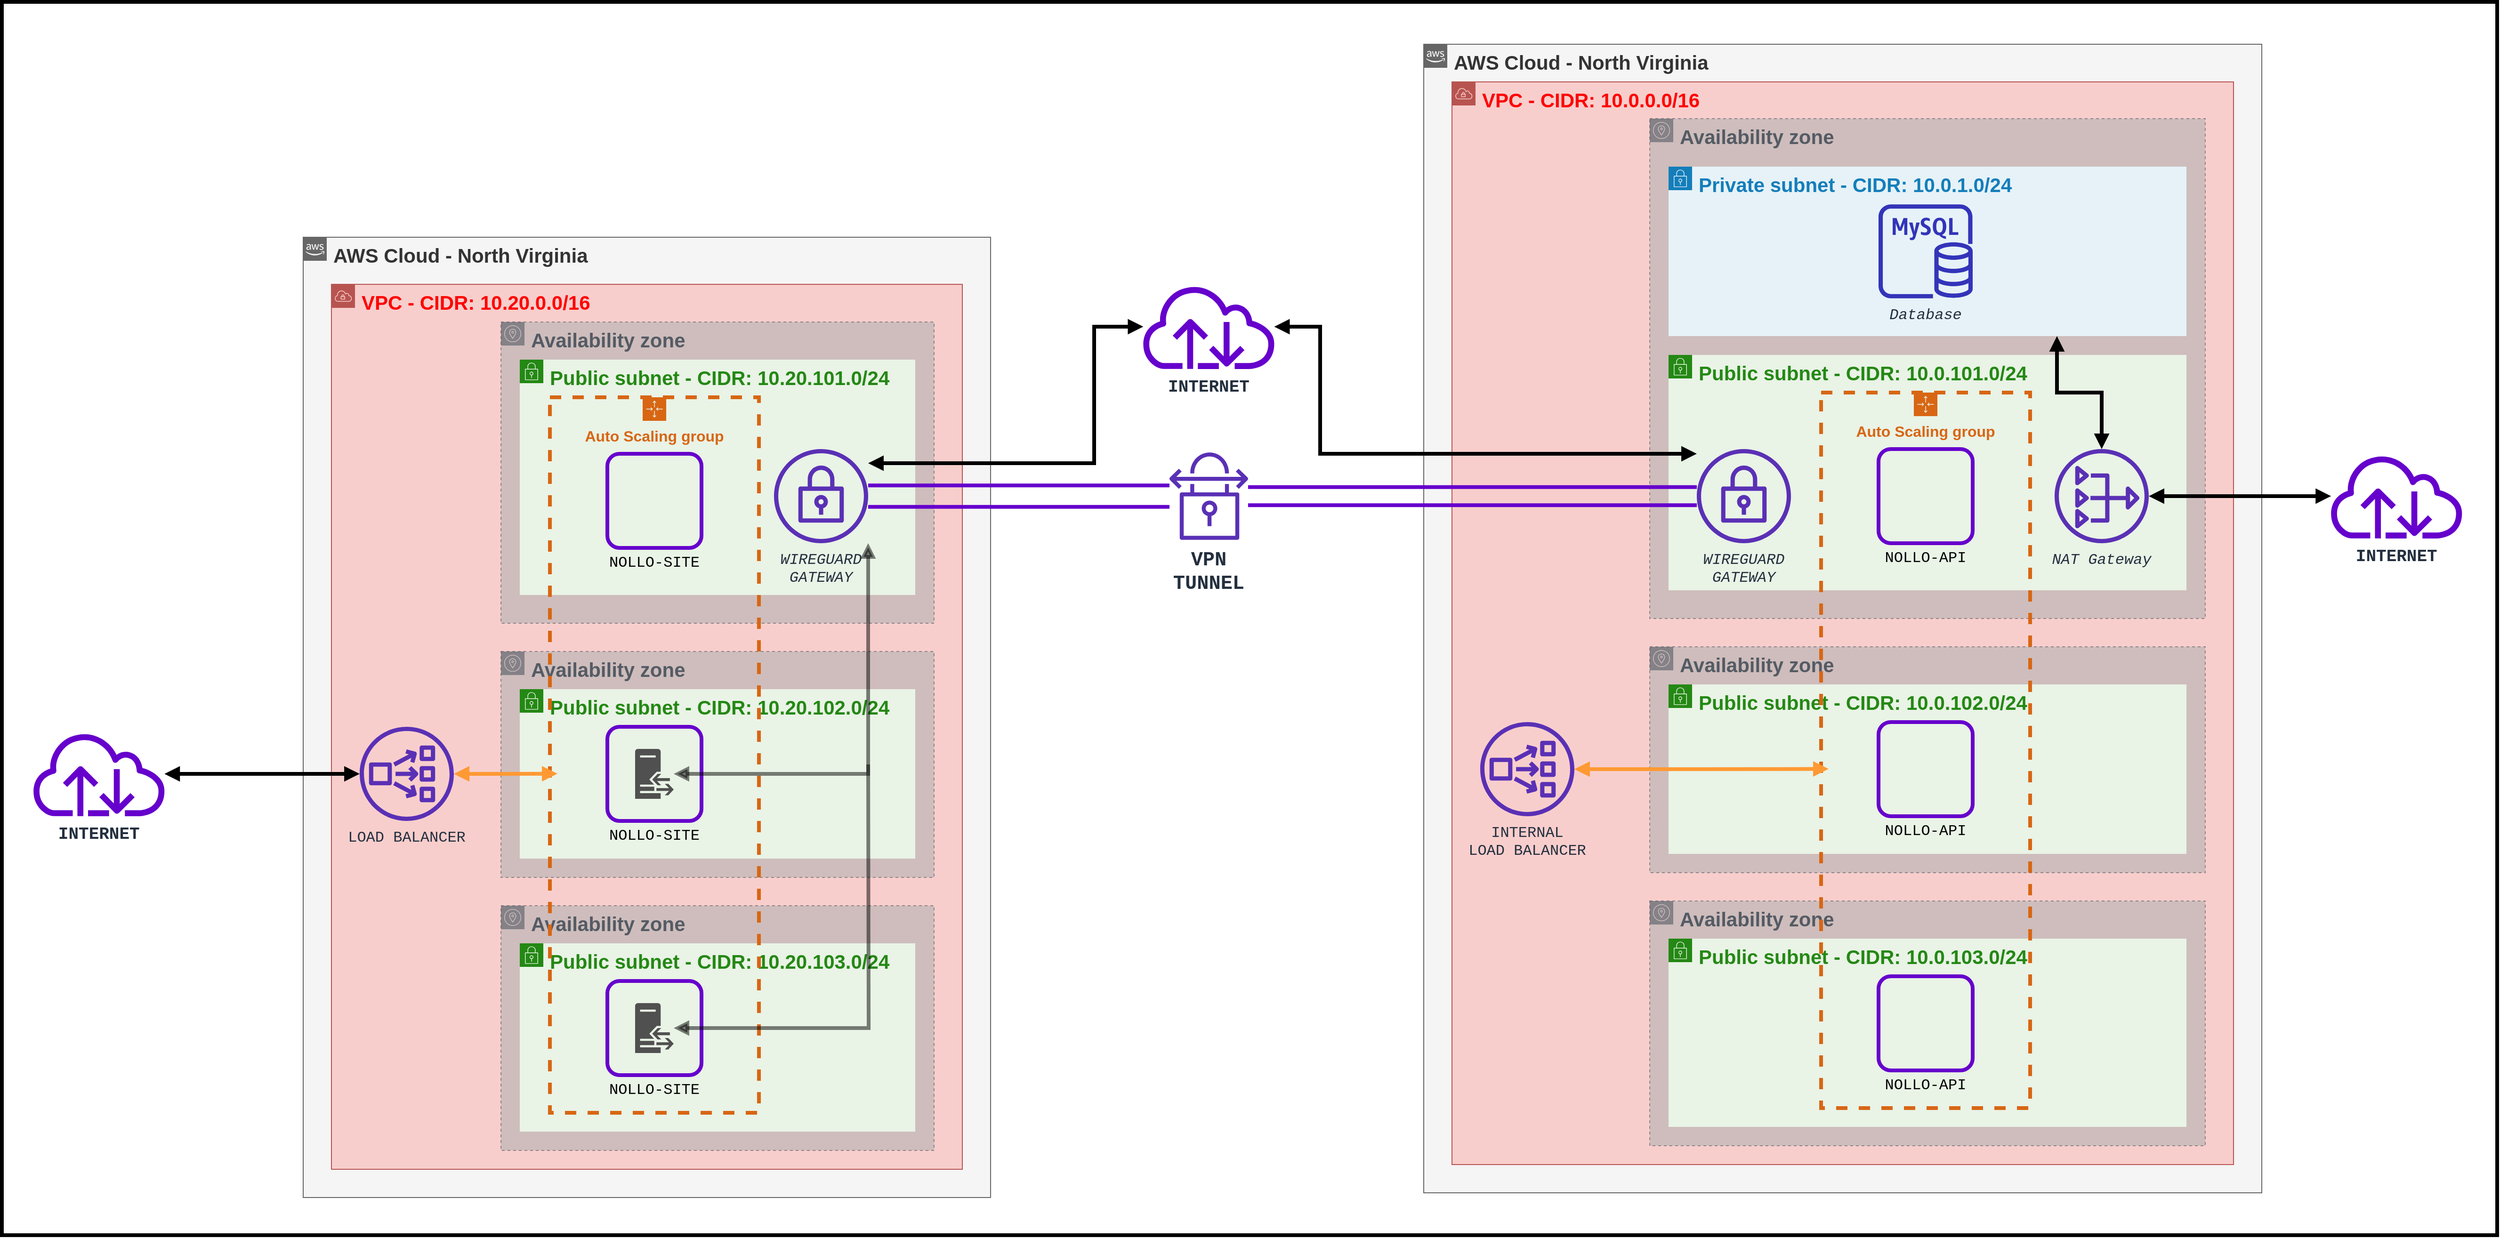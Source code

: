 <mxfile version="13.10.3" type="device" pages="3"><diagram id="Ht1M8jgEwFfnCIfOTk4-" name="full-diagram"><mxGraphModel dx="5555" dy="1915" grid="0" gridSize="10" guides="1" tooltips="1" connect="1" arrows="1" fold="1" page="0" pageScale="1" pageWidth="1654" pageHeight="1169" background="none" math="0" shadow="0"><root><mxCell id="0"/><mxCell id="1" parent="0"/><mxCell id="g-6RRsZgsCDZYnaMU1w1-1" value="" style="whiteSpace=wrap;rounded=1;labelBackgroundColor=none;strokeWidth=4;fontFamily=Courier New;fontSize=21;arcSize=0;" vertex="1" parent="1"><mxGeometry x="-1600" y="10" width="2650" height="1310" as="geometry"/></mxCell><mxCell id="3BuilrJUcz5SUzId1H3F-5" style="edgeStyle=orthogonalEdgeStyle;rounded=0;orthogonalLoop=1;jettySize=auto;html=1;entryX=0.5;entryY=0;entryDx=0;entryDy=0;" parent="1" edge="1"><mxGeometry relative="1" as="geometry"><mxPoint x="380" y="286.04" as="sourcePoint"/></mxGeometry></mxCell><mxCell id="TYw2HdsOgiTxTn978aBx-19" value="VPN&#xA;TUNNEL" style="outlineConnect=0;fontColor=#232F3E;gradientColor=none;fillColor=#5A30B5;strokeColor=none;dashed=0;verticalLabelPosition=bottom;verticalAlign=top;align=center;fontSize=21;fontStyle=1;aspect=fixed;pointerEvents=1;shape=mxgraph.aws4.vpn_connection;rounded=1;labelBackgroundColor=#ffffff;fontFamily=Courier New;" vertex="1" parent="1"><mxGeometry x="-360" y="488.5" width="83.46" height="93" as="geometry"/></mxCell><mxCell id="RQqvRQD9Hos43cIr8IQX-1" value="AWS Cloud - North Virginia" style="points=[[0,0],[0.25,0],[0.5,0],[0.75,0],[1,0],[1,0.25],[1,0.5],[1,0.75],[1,1],[0.75,1],[0.5,1],[0.25,1],[0,1],[0,0.75],[0,0.5],[0,0.25]];outlineConnect=0;whiteSpace=wrap;fontSize=21;fontStyle=1;shape=mxgraph.aws4.group;grIcon=mxgraph.aws4.group_aws_cloud_alt;strokeColor=#666666;fillColor=#f5f5f5;verticalAlign=top;align=left;spacingLeft=30;fontColor=#333333;dashed=0;" vertex="1" parent="1"><mxGeometry x="-90" y="55" width="890" height="1220" as="geometry"/></mxCell><mxCell id="RQqvRQD9Hos43cIr8IQX-2" value="VPC - CIDR: 10.0.0.0/16" style="points=[[0,0],[0.25,0],[0.5,0],[0.75,0],[1,0],[1,0.25],[1,0.5],[1,0.75],[1,1],[0.75,1],[0.5,1],[0.25,1],[0,1],[0,0.75],[0,0.5],[0,0.25]];outlineConnect=0;whiteSpace=wrap;fontSize=21;fontStyle=1;shape=mxgraph.aws4.group;grIcon=mxgraph.aws4.group_vpc;strokeColor=#b85450;verticalAlign=top;align=left;spacingLeft=30;dashed=0;fillColor=#f8cecc;fontFamily=Helvetica;fontColor=#FF0000;" vertex="1" parent="1"><mxGeometry x="-60" y="95" width="830" height="1150" as="geometry"/></mxCell><mxCell id="RQqvRQD9Hos43cIr8IQX-3" value="Availability zone" style="outlineConnect=0;gradientColor=none;whiteSpace=wrap;fontSize=21;fontStyle=1;shape=mxgraph.aws4.group;grIcon=mxgraph.aws4.group_availability_zone;strokeColor=#545B64;verticalAlign=top;align=left;spacingLeft=30;fontColor=#545B64;dashed=1;labelBackgroundColor=none;fillColor=#B3B3B3;opacity=60;" vertex="1" parent="1"><mxGeometry x="150" y="695" width="590" height="240" as="geometry"/></mxCell><mxCell id="RQqvRQD9Hos43cIr8IQX-4" value="Availability zone" style="outlineConnect=0;gradientColor=none;whiteSpace=wrap;fontSize=21;fontStyle=1;shape=mxgraph.aws4.group;grIcon=mxgraph.aws4.group_availability_zone;strokeColor=#545B64;verticalAlign=top;align=left;spacingLeft=30;fontColor=#545B64;dashed=1;labelBackgroundColor=none;fillColor=#B3B3B3;opacity=60;" vertex="1" parent="1"><mxGeometry x="150" y="134" width="590" height="531" as="geometry"/></mxCell><mxCell id="RQqvRQD9Hos43cIr8IQX-5" value="Private subnet - CIDR: 10.0.1.0/24" style="points=[[0,0],[0.25,0],[0.5,0],[0.75,0],[1,0],[1,0.25],[1,0.5],[1,0.75],[1,1],[0.75,1],[0.5,1],[0.25,1],[0,1],[0,0.75],[0,0.5],[0,0.25]];outlineConnect=0;gradientColor=none;whiteSpace=wrap;fontSize=21;fontStyle=1;shape=mxgraph.aws4.group;grIcon=mxgraph.aws4.group_security_group;grStroke=0;strokeColor=#147EBA;fillColor=#E6F2F8;verticalAlign=top;align=left;spacingLeft=30;fontColor=#147EBA;dashed=0;" vertex="1" parent="1"><mxGeometry x="170" y="185" width="550" height="180" as="geometry"/></mxCell><mxCell id="RQqvRQD9Hos43cIr8IQX-6" value="Public subnet - CIDR: 10.0.101.0/24" style="points=[[0,0],[0.25,0],[0.5,0],[0.75,0],[1,0],[1,0.25],[1,0.5],[1,0.75],[1,1],[0.75,1],[0.5,1],[0.25,1],[0,1],[0,0.75],[0,0.5],[0,0.25]];outlineConnect=0;gradientColor=none;whiteSpace=wrap;fontSize=21;fontStyle=1;shape=mxgraph.aws4.group;grIcon=mxgraph.aws4.group_security_group;grStroke=0;strokeColor=#248814;fillColor=#E9F3E6;verticalAlign=top;align=left;spacingLeft=30;fontColor=#248814;dashed=0;" vertex="1" parent="1"><mxGeometry x="170" y="385" width="550" height="250" as="geometry"/></mxCell><mxCell id="RQqvRQD9Hos43cIr8IQX-7" value="Public subnet - CIDR: 10.0.102.0/24" style="points=[[0,0],[0.25,0],[0.5,0],[0.75,0],[1,0],[1,0.25],[1,0.5],[1,0.75],[1,1],[0.75,1],[0.5,1],[0.25,1],[0,1],[0,0.75],[0,0.5],[0,0.25]];outlineConnect=0;gradientColor=none;whiteSpace=wrap;fontSize=21;fontStyle=1;shape=mxgraph.aws4.group;grIcon=mxgraph.aws4.group_security_group;grStroke=0;strokeColor=#248814;fillColor=#E9F3E6;verticalAlign=top;align=left;spacingLeft=30;fontColor=#248814;dashed=0;" vertex="1" parent="1"><mxGeometry x="170" y="735" width="550" height="180" as="geometry"/></mxCell><mxCell id="RQqvRQD9Hos43cIr8IQX-8" value="Database" style="outlineConnect=0;fontColor=#232F3E;gradientColor=none;fillColor=#3334B9;strokeColor=none;dashed=0;verticalLabelPosition=bottom;verticalAlign=top;align=center;fontSize=16;fontStyle=2;aspect=fixed;pointerEvents=1;shape=mxgraph.aws4.rds_mysql_instance;labelBackgroundColor=none;fontFamily=Courier New;" vertex="1" parent="1"><mxGeometry x="393" y="225" width="100" height="100" as="geometry"/></mxCell><mxCell id="RQqvRQD9Hos43cIr8IQX-9" value="" style="edgeStyle=orthogonalEdgeStyle;rounded=0;orthogonalLoop=1;jettySize=auto;entryX=0.75;entryY=1;entryDx=0;entryDy=0;fontFamily=Helvetica;fontSize=17;fontColor=#FF0000;startArrow=block;startFill=1;endArrow=block;endFill=1;strokeWidth=4;" edge="1" parent="1" source="RQqvRQD9Hos43cIr8IQX-10" target="RQqvRQD9Hos43cIr8IQX-5"><mxGeometry relative="1" as="geometry"/></mxCell><mxCell id="RQqvRQD9Hos43cIr8IQX-10" value="NAT Gateway" style="outlineConnect=0;fontColor=#232F3E;gradientColor=none;fillColor=#5A30B5;strokeColor=none;dashed=0;verticalLabelPosition=bottom;verticalAlign=top;align=center;fontSize=16;fontStyle=2;aspect=fixed;pointerEvents=1;shape=mxgraph.aws4.nat_gateway;labelBackgroundColor=none;fontFamily=Courier New;" vertex="1" parent="1"><mxGeometry x="580" y="485" width="100" height="100" as="geometry"/></mxCell><mxCell id="RQqvRQD9Hos43cIr8IQX-11" value="WIREGUARD&#xA;GATEWAY&#xA;" style="outlineConnect=0;fontColor=#232F3E;gradientColor=none;fillColor=#5A30B5;strokeColor=none;dashed=0;verticalLabelPosition=bottom;verticalAlign=top;align=center;fontSize=16;fontStyle=2;aspect=fixed;pointerEvents=1;shape=mxgraph.aws4.vpn_gateway;rounded=1;labelBackgroundColor=none;fontFamily=Courier New;" vertex="1" parent="1"><mxGeometry x="200" y="485" width="100" height="100" as="geometry"/></mxCell><mxCell id="RQqvRQD9Hos43cIr8IQX-12" value="Availability zone" style="outlineConnect=0;gradientColor=none;whiteSpace=wrap;fontSize=21;fontStyle=1;shape=mxgraph.aws4.group;grIcon=mxgraph.aws4.group_availability_zone;strokeColor=#545B64;verticalAlign=top;align=left;spacingLeft=30;fontColor=#545B64;dashed=1;labelBackgroundColor=none;fillColor=#B3B3B3;opacity=60;" vertex="1" parent="1"><mxGeometry x="150" y="965" width="590" height="260" as="geometry"/></mxCell><mxCell id="RQqvRQD9Hos43cIr8IQX-13" value="Public subnet - CIDR: 10.0.103.0/24" style="points=[[0,0],[0.25,0],[0.5,0],[0.75,0],[1,0],[1,0.25],[1,0.5],[1,0.75],[1,1],[0.75,1],[0.5,1],[0.25,1],[0,1],[0,0.75],[0,0.5],[0,0.25]];outlineConnect=0;gradientColor=none;whiteSpace=wrap;fontSize=21;fontStyle=1;shape=mxgraph.aws4.group;grIcon=mxgraph.aws4.group_security_group;grStroke=0;strokeColor=#248814;fillColor=#E9F3E6;verticalAlign=top;align=left;spacingLeft=30;fontColor=#248814;dashed=0;" vertex="1" parent="1"><mxGeometry x="170" y="1005" width="550" height="200" as="geometry"/></mxCell><mxCell id="RQqvRQD9Hos43cIr8IQX-14" value="Auto Scaling group" style="points=[[0,0],[0.25,0],[0.5,0],[0.75,0],[1,0],[1,0.25],[1,0.5],[1,0.75],[1,1],[0.75,1],[0.5,1],[0.25,1],[0,1],[0,0.75],[0,0.5],[0,0.25]];outlineConnect=0;gradientColor=none;whiteSpace=wrap;fontSize=16;fontStyle=1;shape=mxgraph.aws4.groupCenter;grIcon=mxgraph.aws4.group_auto_scaling_group;grStroke=1;strokeColor=#D86613;verticalAlign=top;align=center;fontColor=#D86613;dashed=1;spacingTop=25;fillColor=none;strokeWidth=4;" vertex="1" parent="1"><mxGeometry x="332" y="425" width="222" height="760" as="geometry"/></mxCell><mxCell id="RQqvRQD9Hos43cIr8IQX-15" value="" style="edgeStyle=orthogonalEdgeStyle;rounded=0;orthogonalLoop=1;jettySize=auto;startArrow=block;startFill=1;endArrow=block;endFill=1;strokeWidth=4;fontFamily=Helvetica;fontSize=21;fontColor=#FF0000;" edge="1" parent="1" source="RQqvRQD9Hos43cIr8IQX-16" target="RQqvRQD9Hos43cIr8IQX-10"><mxGeometry relative="1" as="geometry"/></mxCell><mxCell id="RQqvRQD9Hos43cIr8IQX-16" value="INTERNET" style="outlineConnect=0;fontColor=#232F3E;gradientColor=none;strokeColor=none;dashed=0;verticalLabelPosition=bottom;verticalAlign=top;align=center;fontSize=18;fontStyle=1;aspect=fixed;pointerEvents=1;shape=mxgraph.aws4.internet;rounded=1;labelBackgroundColor=none;fillColor=#6600CC;fontFamily=Courier New;" vertex="1" parent="1"><mxGeometry x="870" y="490" width="146.25" height="90" as="geometry"/></mxCell><mxCell id="RQqvRQD9Hos43cIr8IQX-17" value="NOLLO-API" style="whiteSpace=wrap;labelBackgroundColor=none;fontFamily=Courier New;fontSize=16;rounded=1;arcSize=13;fillColor=none;strokeWidth=4;strokeColor=#6600CC;labelPosition=center;verticalLabelPosition=bottom;align=center;verticalAlign=top;" vertex="1" parent="1"><mxGeometry x="393" y="485" width="100" height="100" as="geometry"/></mxCell><mxCell id="RQqvRQD9Hos43cIr8IQX-18" value="NOLLO-API" style="whiteSpace=wrap;labelBackgroundColor=none;fontFamily=Courier New;fontSize=16;rounded=1;arcSize=13;fillColor=none;strokeWidth=4;strokeColor=#6600CC;labelPosition=center;verticalLabelPosition=bottom;align=center;verticalAlign=top;" vertex="1" parent="1"><mxGeometry x="393" y="775" width="100" height="100" as="geometry"/></mxCell><mxCell id="RQqvRQD9Hos43cIr8IQX-19" value="NOLLO-API" style="whiteSpace=wrap;labelBackgroundColor=none;fontFamily=Courier New;fontSize=16;rounded=1;arcSize=13;fillColor=none;strokeWidth=4;strokeColor=#6600CC;labelPosition=center;verticalLabelPosition=bottom;align=center;verticalAlign=top;" vertex="1" parent="1"><mxGeometry x="393" y="1045" width="100" height="100" as="geometry"/></mxCell><mxCell id="RQqvRQD9Hos43cIr8IQX-20" value="" style="edgeStyle=orthogonalEdgeStyle;rounded=0;orthogonalLoop=1;jettySize=auto;entryX=0.036;entryY=0.526;entryDx=0;entryDy=0;entryPerimeter=0;startArrow=block;startFill=1;endArrow=block;endFill=1;strokeWidth=4;fontFamily=Courier New;fontSize=16;fontColor=#FF0000;strokeColor=#FF9933;" edge="1" parent="1" source="RQqvRQD9Hos43cIr8IQX-21" target="RQqvRQD9Hos43cIr8IQX-14"><mxGeometry relative="1" as="geometry"/></mxCell><mxCell id="RQqvRQD9Hos43cIr8IQX-21" value="INTERNAL&#xA;LOAD BALANCER" style="outlineConnect=0;fontColor=#232F3E;gradientColor=none;fillColor=#5A30B5;strokeColor=none;dashed=0;verticalLabelPosition=bottom;verticalAlign=top;align=center;fontSize=16;fontStyle=0;aspect=fixed;pointerEvents=1;shape=mxgraph.aws4.network_load_balancer;rounded=1;labelBackgroundColor=none;fontFamily=Courier New;" vertex="1" parent="1"><mxGeometry x="-30" y="775" width="100" height="100" as="geometry"/></mxCell><mxCell id="5z0ilvl8SJe8pfoEPpAQ-1" value="AWS Cloud - North Virginia" style="points=[[0,0],[0.25,0],[0.5,0],[0.75,0],[1,0],[1,0.25],[1,0.5],[1,0.75],[1,1],[0.75,1],[0.5,1],[0.25,1],[0,1],[0,0.75],[0,0.5],[0,0.25]];outlineConnect=0;whiteSpace=wrap;fontSize=21;fontStyle=1;shape=mxgraph.aws4.group;grIcon=mxgraph.aws4.group_aws_cloud_alt;strokeColor=#666666;fillColor=#f5f5f5;verticalAlign=top;align=left;spacingLeft=30;fontColor=#333333;dashed=0;" vertex="1" parent="1"><mxGeometry x="-1280" y="260" width="730" height="1020" as="geometry"/></mxCell><mxCell id="5z0ilvl8SJe8pfoEPpAQ-2" value="VPC - CIDR: 10.20.0.0/16" style="points=[[0,0],[0.25,0],[0.5,0],[0.75,0],[1,0],[1,0.25],[1,0.5],[1,0.75],[1,1],[0.75,1],[0.5,1],[0.25,1],[0,1],[0,0.75],[0,0.5],[0,0.25]];outlineConnect=0;whiteSpace=wrap;fontSize=21;fontStyle=1;shape=mxgraph.aws4.group;grIcon=mxgraph.aws4.group_vpc;strokeColor=#b85450;verticalAlign=top;align=left;spacingLeft=30;dashed=0;fillColor=#f8cecc;fontFamily=Helvetica;fontColor=#FF0000;" vertex="1" parent="1"><mxGeometry x="-1250" y="310" width="670" height="940" as="geometry"/></mxCell><mxCell id="5z0ilvl8SJe8pfoEPpAQ-3" value="Availability zone" style="outlineConnect=0;gradientColor=none;whiteSpace=wrap;fontSize=21;fontStyle=1;shape=mxgraph.aws4.group;grIcon=mxgraph.aws4.group_availability_zone;strokeColor=#545B64;verticalAlign=top;align=left;spacingLeft=30;fontColor=#545B64;dashed=1;labelBackgroundColor=none;fillColor=#B3B3B3;opacity=60;" vertex="1" parent="1"><mxGeometry x="-1070" y="700" width="460" height="240" as="geometry"/></mxCell><mxCell id="5z0ilvl8SJe8pfoEPpAQ-4" value="Availability zone" style="outlineConnect=0;gradientColor=none;whiteSpace=wrap;fontSize=21;fontStyle=1;shape=mxgraph.aws4.group;grIcon=mxgraph.aws4.group_availability_zone;strokeColor=#545B64;verticalAlign=top;align=left;spacingLeft=30;fontColor=#545B64;dashed=1;labelBackgroundColor=none;fillColor=#B3B3B3;opacity=60;" vertex="1" parent="1"><mxGeometry x="-1070" y="350" width="460" height="320" as="geometry"/></mxCell><mxCell id="5z0ilvl8SJe8pfoEPpAQ-5" value="Public subnet - CIDR: 10.20.101.0/24" style="points=[[0,0],[0.25,0],[0.5,0],[0.75,0],[1,0],[1,0.25],[1,0.5],[1,0.75],[1,1],[0.75,1],[0.5,1],[0.25,1],[0,1],[0,0.75],[0,0.5],[0,0.25]];outlineConnect=0;gradientColor=none;whiteSpace=wrap;fontSize=21;fontStyle=1;shape=mxgraph.aws4.group;grIcon=mxgraph.aws4.group_security_group;grStroke=0;strokeColor=#248814;fillColor=#E9F3E6;verticalAlign=top;align=left;spacingLeft=30;fontColor=#248814;dashed=0;" vertex="1" parent="1"><mxGeometry x="-1050" y="390" width="420" height="250" as="geometry"/></mxCell><mxCell id="5z0ilvl8SJe8pfoEPpAQ-6" value="Public subnet - CIDR: 10.20.102.0/24" style="points=[[0,0],[0.25,0],[0.5,0],[0.75,0],[1,0],[1,0.25],[1,0.5],[1,0.75],[1,1],[0.75,1],[0.5,1],[0.25,1],[0,1],[0,0.75],[0,0.5],[0,0.25]];outlineConnect=0;gradientColor=none;whiteSpace=wrap;fontSize=21;fontStyle=1;shape=mxgraph.aws4.group;grIcon=mxgraph.aws4.group_security_group;grStroke=0;strokeColor=#248814;fillColor=#E9F3E6;verticalAlign=top;align=left;spacingLeft=30;fontColor=#248814;dashed=0;" vertex="1" parent="1"><mxGeometry x="-1050" y="740" width="420" height="180" as="geometry"/></mxCell><mxCell id="5z0ilvl8SJe8pfoEPpAQ-22" value="" style="edgeStyle=orthogonalEdgeStyle;rounded=0;orthogonalLoop=1;jettySize=auto;startArrow=block;startFill=1;endArrow=block;endFill=1;strokeWidth=4;fontFamily=Courier New;fontSize=16;fontColor=#FF0000;shape=link;width=19.655;strokeColor=#6600CC;" edge="1" parent="1" source="5z0ilvl8SJe8pfoEPpAQ-7" target="TYw2HdsOgiTxTn978aBx-19"><mxGeometry relative="1" as="geometry"/></mxCell><mxCell id="5z0ilvl8SJe8pfoEPpAQ-7" value="WIREGUARD &#xA;GATEWAY" style="outlineConnect=0;fontColor=#232F3E;gradientColor=none;fillColor=#5A30B5;strokeColor=none;dashed=0;verticalLabelPosition=bottom;verticalAlign=top;align=center;fontSize=16;fontStyle=2;aspect=fixed;pointerEvents=1;shape=mxgraph.aws4.vpn_gateway;rounded=1;labelBackgroundColor=none;fontFamily=Courier New;" vertex="1" parent="1"><mxGeometry x="-780" y="485" width="100" height="100" as="geometry"/></mxCell><mxCell id="5z0ilvl8SJe8pfoEPpAQ-8" value="Availability zone" style="outlineConnect=0;gradientColor=none;whiteSpace=wrap;fontSize=21;fontStyle=1;shape=mxgraph.aws4.group;grIcon=mxgraph.aws4.group_availability_zone;strokeColor=#545B64;verticalAlign=top;align=left;spacingLeft=30;fontColor=#545B64;dashed=1;labelBackgroundColor=none;fillColor=#B3B3B3;opacity=60;" vertex="1" parent="1"><mxGeometry x="-1070" y="970" width="460" height="260" as="geometry"/></mxCell><mxCell id="5z0ilvl8SJe8pfoEPpAQ-9" value="Public subnet - CIDR: 10.20.103.0/24" style="points=[[0,0],[0.25,0],[0.5,0],[0.75,0],[1,0],[1,0.25],[1,0.5],[1,0.75],[1,1],[0.75,1],[0.5,1],[0.25,1],[0,1],[0,0.75],[0,0.5],[0,0.25]];outlineConnect=0;gradientColor=none;whiteSpace=wrap;fontSize=21;fontStyle=1;shape=mxgraph.aws4.group;grIcon=mxgraph.aws4.group_security_group;grStroke=0;strokeColor=#248814;fillColor=#E9F3E6;verticalAlign=top;align=left;spacingLeft=30;fontColor=#248814;dashed=0;" vertex="1" parent="1"><mxGeometry x="-1050" y="1010" width="420" height="200" as="geometry"/></mxCell><mxCell id="5z0ilvl8SJe8pfoEPpAQ-10" value="Auto Scaling group" style="points=[[0,0],[0.25,0],[0.5,0],[0.75,0],[1,0],[1,0.25],[1,0.5],[1,0.75],[1,1],[0.75,1],[0.5,1],[0.25,1],[0,1],[0,0.75],[0,0.5],[0,0.25]];outlineConnect=0;gradientColor=none;whiteSpace=wrap;fontSize=16;fontStyle=1;shape=mxgraph.aws4.groupCenter;grIcon=mxgraph.aws4.group_auto_scaling_group;grStroke=1;strokeColor=#D86613;verticalAlign=top;align=center;fontColor=#D86613;dashed=1;spacingTop=25;fillColor=none;strokeWidth=4;" vertex="1" parent="1"><mxGeometry x="-1018" y="430" width="222" height="760" as="geometry"/></mxCell><mxCell id="5z0ilvl8SJe8pfoEPpAQ-13" value="NOLLO-SITE" style="whiteSpace=wrap;labelBackgroundColor=none;fontFamily=Courier New;fontSize=16;rounded=1;arcSize=13;fillColor=none;strokeWidth=4;strokeColor=#6600CC;labelPosition=center;verticalLabelPosition=bottom;align=center;verticalAlign=top;" vertex="1" parent="1"><mxGeometry x="-957" y="490" width="100" height="100" as="geometry"/></mxCell><mxCell id="5z0ilvl8SJe8pfoEPpAQ-14" value="NOLLO-SITE" style="whiteSpace=wrap;labelBackgroundColor=none;fontFamily=Courier New;fontSize=16;rounded=1;arcSize=13;fillColor=none;strokeWidth=4;strokeColor=#6600CC;labelPosition=center;verticalLabelPosition=bottom;align=center;verticalAlign=top;" vertex="1" parent="1"><mxGeometry x="-957" y="780" width="100" height="100" as="geometry"/></mxCell><mxCell id="5z0ilvl8SJe8pfoEPpAQ-15" value="NOLLO-SITE" style="whiteSpace=wrap;labelBackgroundColor=none;fontFamily=Courier New;fontSize=16;rounded=1;arcSize=13;fillColor=none;strokeWidth=4;strokeColor=#6600CC;labelPosition=center;verticalLabelPosition=bottom;align=center;verticalAlign=top;" vertex="1" parent="1"><mxGeometry x="-957" y="1050" width="100" height="100" as="geometry"/></mxCell><mxCell id="5z0ilvl8SJe8pfoEPpAQ-16" value="" style="edgeStyle=orthogonalEdgeStyle;rounded=0;orthogonalLoop=1;jettySize=auto;entryX=0.036;entryY=0.526;entryDx=0;entryDy=0;entryPerimeter=0;startArrow=block;startFill=1;endArrow=block;endFill=1;strokeWidth=4;fontFamily=Courier New;fontSize=16;fontColor=#FF0000;strokeColor=#FF9933;" edge="1" parent="1" source="5z0ilvl8SJe8pfoEPpAQ-17" target="5z0ilvl8SJe8pfoEPpAQ-10"><mxGeometry relative="1" as="geometry"/></mxCell><mxCell id="5z0ilvl8SJe8pfoEPpAQ-17" value="LOAD BALANCER" style="outlineConnect=0;fontColor=#232F3E;gradientColor=none;fillColor=#5A30B5;strokeColor=none;dashed=0;verticalLabelPosition=bottom;verticalAlign=top;align=center;fontSize=16;fontStyle=0;aspect=fixed;pointerEvents=1;shape=mxgraph.aws4.network_load_balancer;rounded=1;labelBackgroundColor=none;fontFamily=Courier New;" vertex="1" parent="1"><mxGeometry x="-1220" y="780" width="100" height="100" as="geometry"/></mxCell><mxCell id="5z0ilvl8SJe8pfoEPpAQ-18" value="" style="edgeStyle=orthogonalEdgeStyle;rounded=0;orthogonalLoop=1;jettySize=auto;startArrow=block;startFill=1;endArrow=block;endFill=1;strokeWidth=4;fontFamily=Courier New;fontSize=16;fontColor=#FF0000;" edge="1" parent="1" source="5z0ilvl8SJe8pfoEPpAQ-19" target="5z0ilvl8SJe8pfoEPpAQ-17"><mxGeometry relative="1" as="geometry"/></mxCell><mxCell id="5z0ilvl8SJe8pfoEPpAQ-19" value="INTERNET" style="outlineConnect=0;fontColor=#232F3E;gradientColor=none;strokeColor=none;dashed=0;verticalLabelPosition=bottom;verticalAlign=top;align=center;fontSize=18;fontStyle=1;aspect=fixed;pointerEvents=1;shape=mxgraph.aws4.internet;rounded=1;labelBackgroundColor=none;fillColor=#6600CC;fontFamily=Courier New;" vertex="1" parent="1"><mxGeometry x="-1570" y="785" width="146.25" height="90" as="geometry"/></mxCell><mxCell id="5z0ilvl8SJe8pfoEPpAQ-23" value="" style="edgeStyle=orthogonalEdgeStyle;shape=link;rounded=0;orthogonalLoop=1;jettySize=auto;startArrow=block;startFill=1;endArrow=block;endFill=1;strokeColor=#6600CC;strokeWidth=4;fontFamily=Courier New;fontSize=16;fontColor=#FF0000;width=16.19;" edge="1" parent="1" source="TYw2HdsOgiTxTn978aBx-19" target="RQqvRQD9Hos43cIr8IQX-11"><mxGeometry relative="1" as="geometry"/></mxCell><mxCell id="5z0ilvl8SJe8pfoEPpAQ-25" value="" style="edgeStyle=orthogonalEdgeStyle;rounded=0;orthogonalLoop=1;jettySize=auto;startArrow=block;startFill=1;endArrow=block;endFill=1;strokeWidth=4;fontFamily=Courier New;fontSize=21;fontColor=#FF0000;" edge="1" parent="1" source="5z0ilvl8SJe8pfoEPpAQ-24" target="RQqvRQD9Hos43cIr8IQX-11"><mxGeometry relative="1" as="geometry"><Array as="points"><mxPoint x="-200" y="355"/><mxPoint x="-200" y="490"/></Array></mxGeometry></mxCell><mxCell id="5z0ilvl8SJe8pfoEPpAQ-26" value="" style="edgeStyle=orthogonalEdgeStyle;rounded=0;orthogonalLoop=1;jettySize=auto;startArrow=block;startFill=1;endArrow=block;endFill=1;strokeColor=#000000;strokeWidth=4;fontFamily=Courier New;fontSize=21;fontColor=#FF0000;" edge="1" parent="1" source="5z0ilvl8SJe8pfoEPpAQ-24" target="5z0ilvl8SJe8pfoEPpAQ-7"><mxGeometry relative="1" as="geometry"><Array as="points"><mxPoint x="-440" y="355"/><mxPoint x="-440" y="500"/></Array></mxGeometry></mxCell><mxCell id="5z0ilvl8SJe8pfoEPpAQ-24" value="INTERNET" style="outlineConnect=0;fontColor=#232F3E;gradientColor=none;strokeColor=none;dashed=0;verticalLabelPosition=bottom;verticalAlign=top;align=center;fontSize=18;fontStyle=1;aspect=fixed;pointerEvents=1;shape=mxgraph.aws4.internet;rounded=1;labelBackgroundColor=none;fillColor=#6600CC;fontFamily=Courier New;" vertex="1" parent="1"><mxGeometry x="-391.4" y="310" width="146.25" height="90" as="geometry"/></mxCell><mxCell id="5z0ilvl8SJe8pfoEPpAQ-28" value="" style="edgeStyle=orthogonalEdgeStyle;rounded=0;orthogonalLoop=1;jettySize=auto;startArrow=block;startFill=1;endArrow=block;endFill=1;strokeWidth=4;fontFamily=Courier New;fontSize=21;fontColor=#FF0000;opacity=50;" edge="1" parent="1" source="5z0ilvl8SJe8pfoEPpAQ-27" target="5z0ilvl8SJe8pfoEPpAQ-7"><mxGeometry relative="1" as="geometry"><Array as="points"><mxPoint x="-680" y="830"/></Array></mxGeometry></mxCell><mxCell id="5z0ilvl8SJe8pfoEPpAQ-27" value="" style="pointerEvents=1;shadow=0;dashed=0;strokeColor=none;fillColor=#505050;labelPosition=center;verticalLabelPosition=bottom;verticalAlign=top;outlineConnect=0;align=center;shape=mxgraph.office.servers.reverse_proxy;rounded=1;labelBackgroundColor=none;fontFamily=Courier New;fontSize=21;fontColor=#FF0000;" vertex="1" parent="1"><mxGeometry x="-927.5" y="803.5" width="41" height="53" as="geometry"/></mxCell><mxCell id="5z0ilvl8SJe8pfoEPpAQ-31" value="" style="edgeStyle=orthogonalEdgeStyle;rounded=0;orthogonalLoop=1;jettySize=auto;startArrow=block;startFill=1;endArrow=none;endFill=0;strokeColor=#000000;strokeWidth=4;fontFamily=Courier New;fontSize=21;fontColor=#FF0000;opacity=50;" edge="1" parent="1" source="5z0ilvl8SJe8pfoEPpAQ-29"><mxGeometry relative="1" as="geometry"><mxPoint x="-680" y="820" as="targetPoint"/></mxGeometry></mxCell><mxCell id="5z0ilvl8SJe8pfoEPpAQ-29" value="" style="pointerEvents=1;shadow=0;dashed=0;strokeColor=none;fillColor=#505050;labelPosition=center;verticalLabelPosition=bottom;verticalAlign=top;outlineConnect=0;align=center;shape=mxgraph.office.servers.reverse_proxy;rounded=1;labelBackgroundColor=none;fontFamily=Courier New;fontSize=21;fontColor=#FF0000;" vertex="1" parent="1"><mxGeometry x="-927.5" y="1073.5" width="41" height="53" as="geometry"/></mxCell></root></mxGraphModel></diagram><diagram id="-P0kaEKugbHU2ULuIfxY" name="backend-diagram"><mxGraphModel dx="4844" dy="1932" grid="0" gridSize="10" guides="1" tooltips="1" connect="1" arrows="1" fold="1" page="0" pageScale="1" pageWidth="1654" pageHeight="1169" math="0" shadow="0"><root><mxCell id="RHH7MtonZeq2FVfH0Aia-0"/><mxCell id="RHH7MtonZeq2FVfH0Aia-1" parent="RHH7MtonZeq2FVfH0Aia-0"/><mxCell id="x-EvMD3ZD26VQE3nCO-I-0" value="" style="whiteSpace=wrap;html=1;rounded=1;labelBackgroundColor=none;strokeWidth=4;fontFamily=Courier New;fontSize=21;arcSize=0;" vertex="1" parent="RHH7MtonZeq2FVfH0Aia-1"><mxGeometry x="-1631" y="-1" width="1352" height="1298" as="geometry"/></mxCell><mxCell id="RHH7MtonZeq2FVfH0Aia-2" value="AWS Cloud - North Virginia" style="points=[[0,0],[0.25,0],[0.5,0],[0.75,0],[1,0],[1,0.25],[1,0.5],[1,0.75],[1,1],[0.75,1],[0.5,1],[0.25,1],[0,1],[0,0.75],[0,0.5],[0,0.25]];outlineConnect=0;whiteSpace=wrap;fontSize=21;fontStyle=1;shape=mxgraph.aws4.group;grIcon=mxgraph.aws4.group_aws_cloud_alt;strokeColor=#666666;fillColor=#f5f5f5;verticalAlign=top;align=left;spacingLeft=30;fontColor=#333333;dashed=0;" vertex="1" parent="RHH7MtonZeq2FVfH0Aia-1"><mxGeometry x="-1410" y="40" width="890" height="1220" as="geometry"/></mxCell><mxCell id="RHH7MtonZeq2FVfH0Aia-3" value="VPC - CIDR: 10.0.0.0/16" style="points=[[0,0],[0.25,0],[0.5,0],[0.75,0],[1,0],[1,0.25],[1,0.5],[1,0.75],[1,1],[0.75,1],[0.5,1],[0.25,1],[0,1],[0,0.75],[0,0.5],[0,0.25]];outlineConnect=0;whiteSpace=wrap;fontSize=21;fontStyle=1;shape=mxgraph.aws4.group;grIcon=mxgraph.aws4.group_vpc;strokeColor=#b85450;verticalAlign=top;align=left;spacingLeft=30;dashed=0;fillColor=#f8cecc;fontFamily=Helvetica;fontColor=#FF0000;" vertex="1" parent="RHH7MtonZeq2FVfH0Aia-1"><mxGeometry x="-1380" y="80" width="830" height="1150" as="geometry"/></mxCell><mxCell id="RHH7MtonZeq2FVfH0Aia-4" value="Availability zone" style="outlineConnect=0;gradientColor=none;whiteSpace=wrap;fontSize=21;fontStyle=1;shape=mxgraph.aws4.group;grIcon=mxgraph.aws4.group_availability_zone;strokeColor=#545B64;verticalAlign=top;align=left;spacingLeft=30;fontColor=#545B64;dashed=1;labelBackgroundColor=none;fillColor=#B3B3B3;opacity=60;" vertex="1" parent="RHH7MtonZeq2FVfH0Aia-1"><mxGeometry x="-1170" y="680" width="590" height="240" as="geometry"/></mxCell><mxCell id="RHH7MtonZeq2FVfH0Aia-5" value="Availability zone" style="outlineConnect=0;gradientColor=none;whiteSpace=wrap;fontSize=21;fontStyle=1;shape=mxgraph.aws4.group;grIcon=mxgraph.aws4.group_availability_zone;strokeColor=#545B64;verticalAlign=top;align=left;spacingLeft=30;fontColor=#545B64;dashed=1;labelBackgroundColor=none;fillColor=#B3B3B3;opacity=60;" vertex="1" parent="RHH7MtonZeq2FVfH0Aia-1"><mxGeometry x="-1170" y="119" width="590" height="531" as="geometry"/></mxCell><mxCell id="RHH7MtonZeq2FVfH0Aia-6" value="Private subnet - CIDR: 10.0.1.0/24" style="points=[[0,0],[0.25,0],[0.5,0],[0.75,0],[1,0],[1,0.25],[1,0.5],[1,0.75],[1,1],[0.75,1],[0.5,1],[0.25,1],[0,1],[0,0.75],[0,0.5],[0,0.25]];outlineConnect=0;gradientColor=none;whiteSpace=wrap;fontSize=21;fontStyle=1;shape=mxgraph.aws4.group;grIcon=mxgraph.aws4.group_security_group;grStroke=0;strokeColor=#147EBA;fillColor=#E6F2F8;verticalAlign=top;align=left;spacingLeft=30;fontColor=#147EBA;dashed=0;" vertex="1" parent="RHH7MtonZeq2FVfH0Aia-1"><mxGeometry x="-1150" y="170" width="550" height="180" as="geometry"/></mxCell><mxCell id="RHH7MtonZeq2FVfH0Aia-7" value="Public subnet - CIDR: 10.0.101.0/24" style="points=[[0,0],[0.25,0],[0.5,0],[0.75,0],[1,0],[1,0.25],[1,0.5],[1,0.75],[1,1],[0.75,1],[0.5,1],[0.25,1],[0,1],[0,0.75],[0,0.5],[0,0.25]];outlineConnect=0;gradientColor=none;whiteSpace=wrap;fontSize=21;fontStyle=1;shape=mxgraph.aws4.group;grIcon=mxgraph.aws4.group_security_group;grStroke=0;strokeColor=#248814;fillColor=#E9F3E6;verticalAlign=top;align=left;spacingLeft=30;fontColor=#248814;dashed=0;" vertex="1" parent="RHH7MtonZeq2FVfH0Aia-1"><mxGeometry x="-1150" y="370" width="550" height="250" as="geometry"/></mxCell><mxCell id="RHH7MtonZeq2FVfH0Aia-8" value="Public subnet - CIDR: 10.0.102.0/24" style="points=[[0,0],[0.25,0],[0.5,0],[0.75,0],[1,0],[1,0.25],[1,0.5],[1,0.75],[1,1],[0.75,1],[0.5,1],[0.25,1],[0,1],[0,0.75],[0,0.5],[0,0.25]];outlineConnect=0;gradientColor=none;whiteSpace=wrap;fontSize=21;fontStyle=1;shape=mxgraph.aws4.group;grIcon=mxgraph.aws4.group_security_group;grStroke=0;strokeColor=#248814;fillColor=#E9F3E6;verticalAlign=top;align=left;spacingLeft=30;fontColor=#248814;dashed=0;" vertex="1" parent="RHH7MtonZeq2FVfH0Aia-1"><mxGeometry x="-1150" y="720" width="550" height="180" as="geometry"/></mxCell><mxCell id="RHH7MtonZeq2FVfH0Aia-9" value="Database" style="outlineConnect=0;fontColor=#232F3E;gradientColor=none;fillColor=#3334B9;strokeColor=none;dashed=0;verticalLabelPosition=bottom;verticalAlign=top;align=center;fontSize=16;fontStyle=2;aspect=fixed;pointerEvents=1;shape=mxgraph.aws4.rds_mysql_instance;labelBackgroundColor=none;fontFamily=Courier New;" vertex="1" parent="RHH7MtonZeq2FVfH0Aia-1"><mxGeometry x="-927" y="210" width="100" height="100" as="geometry"/></mxCell><mxCell id="RHH7MtonZeq2FVfH0Aia-10" value="" style="edgeStyle=orthogonalEdgeStyle;rounded=0;orthogonalLoop=1;jettySize=auto;entryX=0.75;entryY=1;entryDx=0;entryDy=0;fontFamily=Helvetica;fontSize=17;fontColor=#FF0000;startArrow=block;startFill=1;endArrow=block;endFill=1;strokeWidth=4;" edge="1" parent="RHH7MtonZeq2FVfH0Aia-1" source="RHH7MtonZeq2FVfH0Aia-11" target="RHH7MtonZeq2FVfH0Aia-6"><mxGeometry relative="1" as="geometry"/></mxCell><mxCell id="RHH7MtonZeq2FVfH0Aia-11" value="NAT Gateway" style="outlineConnect=0;fontColor=#232F3E;gradientColor=none;fillColor=#5A30B5;strokeColor=none;dashed=0;verticalLabelPosition=bottom;verticalAlign=top;align=center;fontSize=16;fontStyle=2;aspect=fixed;pointerEvents=1;shape=mxgraph.aws4.nat_gateway;labelBackgroundColor=none;fontFamily=Courier New;" vertex="1" parent="RHH7MtonZeq2FVfH0Aia-1"><mxGeometry x="-740" y="470" width="100" height="100" as="geometry"/></mxCell><mxCell id="RHH7MtonZeq2FVfH0Aia-12" value="WIREGUARD&#xA;GATEWAY&#xA;" style="outlineConnect=0;fontColor=#232F3E;gradientColor=none;fillColor=#5A30B5;strokeColor=none;dashed=0;verticalLabelPosition=bottom;verticalAlign=top;align=center;fontSize=16;fontStyle=2;aspect=fixed;pointerEvents=1;shape=mxgraph.aws4.vpn_gateway;rounded=1;labelBackgroundColor=none;fontFamily=Courier New;" vertex="1" parent="RHH7MtonZeq2FVfH0Aia-1"><mxGeometry x="-1120" y="470" width="100" height="100" as="geometry"/></mxCell><mxCell id="RHH7MtonZeq2FVfH0Aia-13" value="Availability zone" style="outlineConnect=0;gradientColor=none;whiteSpace=wrap;fontSize=21;fontStyle=1;shape=mxgraph.aws4.group;grIcon=mxgraph.aws4.group_availability_zone;strokeColor=#545B64;verticalAlign=top;align=left;spacingLeft=30;fontColor=#545B64;dashed=1;labelBackgroundColor=none;fillColor=#B3B3B3;opacity=60;" vertex="1" parent="RHH7MtonZeq2FVfH0Aia-1"><mxGeometry x="-1170" y="950" width="590" height="260" as="geometry"/></mxCell><mxCell id="RHH7MtonZeq2FVfH0Aia-14" value="Public subnet - CIDR: 10.0.103.0/24" style="points=[[0,0],[0.25,0],[0.5,0],[0.75,0],[1,0],[1,0.25],[1,0.5],[1,0.75],[1,1],[0.75,1],[0.5,1],[0.25,1],[0,1],[0,0.75],[0,0.5],[0,0.25]];outlineConnect=0;gradientColor=none;whiteSpace=wrap;fontSize=21;fontStyle=1;shape=mxgraph.aws4.group;grIcon=mxgraph.aws4.group_security_group;grStroke=0;strokeColor=#248814;fillColor=#E9F3E6;verticalAlign=top;align=left;spacingLeft=30;fontColor=#248814;dashed=0;" vertex="1" parent="RHH7MtonZeq2FVfH0Aia-1"><mxGeometry x="-1150" y="990" width="550" height="200" as="geometry"/></mxCell><mxCell id="RHH7MtonZeq2FVfH0Aia-15" value="Auto Scaling group" style="points=[[0,0],[0.25,0],[0.5,0],[0.75,0],[1,0],[1,0.25],[1,0.5],[1,0.75],[1,1],[0.75,1],[0.5,1],[0.25,1],[0,1],[0,0.75],[0,0.5],[0,0.25]];outlineConnect=0;gradientColor=none;whiteSpace=wrap;fontSize=16;fontStyle=1;shape=mxgraph.aws4.groupCenter;grIcon=mxgraph.aws4.group_auto_scaling_group;grStroke=1;strokeColor=#D86613;verticalAlign=top;align=center;fontColor=#D86613;dashed=1;spacingTop=25;fillColor=none;strokeWidth=4;" vertex="1" parent="RHH7MtonZeq2FVfH0Aia-1"><mxGeometry x="-988" y="410" width="222" height="760" as="geometry"/></mxCell><mxCell id="RHH7MtonZeq2FVfH0Aia-16" value="" style="edgeStyle=orthogonalEdgeStyle;rounded=0;orthogonalLoop=1;jettySize=auto;startArrow=block;startFill=1;endArrow=block;endFill=1;strokeWidth=4;fontFamily=Helvetica;fontSize=21;fontColor=#FF0000;" edge="1" parent="RHH7MtonZeq2FVfH0Aia-1" source="RHH7MtonZeq2FVfH0Aia-17" target="RHH7MtonZeq2FVfH0Aia-11"><mxGeometry relative="1" as="geometry"/></mxCell><mxCell id="RHH7MtonZeq2FVfH0Aia-17" value="INTERNET" style="outlineConnect=0;fontColor=#232F3E;gradientColor=none;strokeColor=none;dashed=0;verticalLabelPosition=bottom;verticalAlign=top;align=center;fontSize=18;fontStyle=1;aspect=fixed;pointerEvents=1;shape=mxgraph.aws4.internet;rounded=1;labelBackgroundColor=none;fillColor=#6600CC;fontFamily=Courier New;" vertex="1" parent="RHH7MtonZeq2FVfH0Aia-1"><mxGeometry x="-450" y="475" width="146.25" height="90" as="geometry"/></mxCell><mxCell id="RHH7MtonZeq2FVfH0Aia-18" value="NOLLO-API" style="whiteSpace=wrap;labelBackgroundColor=none;fontFamily=Courier New;fontSize=16;rounded=1;arcSize=13;fillColor=none;strokeWidth=4;strokeColor=#6600CC;labelPosition=center;verticalLabelPosition=bottom;align=center;verticalAlign=top;" vertex="1" parent="RHH7MtonZeq2FVfH0Aia-1"><mxGeometry x="-927" y="470" width="100" height="100" as="geometry"/></mxCell><mxCell id="RHH7MtonZeq2FVfH0Aia-19" value="NOLLO-API" style="whiteSpace=wrap;labelBackgroundColor=none;fontFamily=Courier New;fontSize=16;rounded=1;arcSize=13;fillColor=none;strokeWidth=4;strokeColor=#6600CC;labelPosition=center;verticalLabelPosition=bottom;align=center;verticalAlign=top;" vertex="1" parent="RHH7MtonZeq2FVfH0Aia-1"><mxGeometry x="-927" y="760" width="100" height="100" as="geometry"/></mxCell><mxCell id="RHH7MtonZeq2FVfH0Aia-20" value="NOLLO-API" style="whiteSpace=wrap;labelBackgroundColor=none;fontFamily=Courier New;fontSize=16;rounded=1;arcSize=13;fillColor=none;strokeWidth=4;strokeColor=#6600CC;labelPosition=center;verticalLabelPosition=bottom;align=center;verticalAlign=top;" vertex="1" parent="RHH7MtonZeq2FVfH0Aia-1"><mxGeometry x="-927" y="1030" width="100" height="100" as="geometry"/></mxCell><mxCell id="RHH7MtonZeq2FVfH0Aia-22" value="" style="edgeStyle=orthogonalEdgeStyle;rounded=0;orthogonalLoop=1;jettySize=auto;entryX=0.036;entryY=0.526;entryDx=0;entryDy=0;entryPerimeter=0;startArrow=block;startFill=1;endArrow=block;endFill=1;strokeWidth=4;fontFamily=Courier New;fontSize=16;fontColor=#FF0000;strokeColor=#FF9933;" edge="1" parent="RHH7MtonZeq2FVfH0Aia-1" source="RHH7MtonZeq2FVfH0Aia-21" target="RHH7MtonZeq2FVfH0Aia-15"><mxGeometry relative="1" as="geometry"/></mxCell><mxCell id="RHH7MtonZeq2FVfH0Aia-21" value="INTERNAL&#xA;LOAD BALANCER" style="outlineConnect=0;fontColor=#232F3E;gradientColor=none;fillColor=#5A30B5;strokeColor=none;dashed=0;verticalLabelPosition=bottom;verticalAlign=top;align=center;fontSize=16;fontStyle=0;aspect=fixed;pointerEvents=1;shape=mxgraph.aws4.network_load_balancer;rounded=1;labelBackgroundColor=none;fontFamily=Courier New;" vertex="1" parent="RHH7MtonZeq2FVfH0Aia-1"><mxGeometry x="-1350" y="760" width="100" height="100" as="geometry"/></mxCell><mxCell id="RHH7MtonZeq2FVfH0Aia-23" value="INTERNET" style="outlineConnect=0;fontColor=#232F3E;gradientColor=none;strokeColor=none;dashed=0;verticalLabelPosition=bottom;verticalAlign=top;align=center;fontSize=18;fontStyle=1;aspect=fixed;pointerEvents=1;shape=mxgraph.aws4.internet;rounded=1;labelBackgroundColor=none;fillColor=#6600CC;fontFamily=Courier New;" vertex="1" parent="RHH7MtonZeq2FVfH0Aia-1"><mxGeometry x="-1600" y="475" width="146.25" height="90" as="geometry"/></mxCell><mxCell id="RHH7MtonZeq2FVfH0Aia-24" value="" style="edgeStyle=orthogonalEdgeStyle;rounded=0;orthogonalLoop=1;jettySize=auto;startArrow=block;startFill=1;endArrow=block;endFill=1;strokeWidth=4;fontFamily=Helvetica;fontSize=21;fontColor=#FF0000;" edge="1" parent="RHH7MtonZeq2FVfH0Aia-1" source="RHH7MtonZeq2FVfH0Aia-12" target="RHH7MtonZeq2FVfH0Aia-23"><mxGeometry relative="1" as="geometry"><mxPoint x="-1268.893" y="519.58" as="sourcePoint"/><mxPoint x="-1460" y="519.58" as="targetPoint"/></mxGeometry></mxCell></root></mxGraphModel></diagram><diagram id="Cy7gp7ufk5x1d3uDlonv" name="frontend-diagram"><mxGraphModel dx="4031" dy="1494" grid="0" gridSize="10" guides="1" tooltips="1" connect="1" arrows="1" fold="1" page="0" pageScale="1" pageWidth="1654" pageHeight="1169" math="0" shadow="0"><root><mxCell id="S8jz6GNNbjfb-gM0RZ7q-0"/><mxCell id="S8jz6GNNbjfb-gM0RZ7q-1" parent="S8jz6GNNbjfb-gM0RZ7q-0"/><mxCell id="uCm_I1aJmobz3IO0uY1--0" value="" style="whiteSpace=wrap;html=1;rounded=1;labelBackgroundColor=none;strokeWidth=4;fontFamily=Courier New;fontSize=21;arcSize=0;" vertex="1" parent="S8jz6GNNbjfb-gM0RZ7q-1"><mxGeometry x="-1625" y="-1" width="1290" height="1096" as="geometry"/></mxCell><mxCell id="lZtRtsA_gS-sNhsp0y8A-0" value="AWS Cloud - North Virginia" style="points=[[0,0],[0.25,0],[0.5,0],[0.75,0],[1,0],[1,0.25],[1,0.5],[1,0.75],[1,1],[0.75,1],[0.5,1],[0.25,1],[0,1],[0,0.75],[0,0.5],[0,0.25]];outlineConnect=0;whiteSpace=wrap;fontSize=21;fontStyle=1;shape=mxgraph.aws4.group;grIcon=mxgraph.aws4.group_aws_cloud_alt;strokeColor=#666666;fillColor=#f5f5f5;verticalAlign=top;align=left;spacingLeft=30;fontColor=#333333;dashed=0;" vertex="1" parent="S8jz6GNNbjfb-gM0RZ7q-1"><mxGeometry x="-1310" y="40" width="730" height="1020" as="geometry"/></mxCell><mxCell id="lZtRtsA_gS-sNhsp0y8A-1" value="VPC - CIDR: 10.20.0.0/16" style="points=[[0,0],[0.25,0],[0.5,0],[0.75,0],[1,0],[1,0.25],[1,0.5],[1,0.75],[1,1],[0.75,1],[0.5,1],[0.25,1],[0,1],[0,0.75],[0,0.5],[0,0.25]];outlineConnect=0;whiteSpace=wrap;fontSize=21;fontStyle=1;shape=mxgraph.aws4.group;grIcon=mxgraph.aws4.group_vpc;strokeColor=#b85450;verticalAlign=top;align=left;spacingLeft=30;dashed=0;fillColor=#f8cecc;fontFamily=Helvetica;fontColor=#FF0000;" vertex="1" parent="S8jz6GNNbjfb-gM0RZ7q-1"><mxGeometry x="-1280" y="90" width="670" height="940" as="geometry"/></mxCell><mxCell id="lZtRtsA_gS-sNhsp0y8A-2" value="Availability zone" style="outlineConnect=0;gradientColor=none;whiteSpace=wrap;fontSize=21;fontStyle=1;shape=mxgraph.aws4.group;grIcon=mxgraph.aws4.group_availability_zone;strokeColor=#545B64;verticalAlign=top;align=left;spacingLeft=30;fontColor=#545B64;dashed=1;labelBackgroundColor=none;fillColor=#B3B3B3;opacity=60;" vertex="1" parent="S8jz6GNNbjfb-gM0RZ7q-1"><mxGeometry x="-1100" y="480" width="460" height="240" as="geometry"/></mxCell><mxCell id="lZtRtsA_gS-sNhsp0y8A-3" value="Availability zone" style="outlineConnect=0;gradientColor=none;whiteSpace=wrap;fontSize=21;fontStyle=1;shape=mxgraph.aws4.group;grIcon=mxgraph.aws4.group_availability_zone;strokeColor=#545B64;verticalAlign=top;align=left;spacingLeft=30;fontColor=#545B64;dashed=1;labelBackgroundColor=none;fillColor=#B3B3B3;opacity=60;" vertex="1" parent="S8jz6GNNbjfb-gM0RZ7q-1"><mxGeometry x="-1100" y="130" width="460" height="320" as="geometry"/></mxCell><mxCell id="lZtRtsA_gS-sNhsp0y8A-5" value="Public subnet - CIDR: 10.20.101.0/24" style="points=[[0,0],[0.25,0],[0.5,0],[0.75,0],[1,0],[1,0.25],[1,0.5],[1,0.75],[1,1],[0.75,1],[0.5,1],[0.25,1],[0,1],[0,0.75],[0,0.5],[0,0.25]];outlineConnect=0;gradientColor=none;whiteSpace=wrap;fontSize=21;fontStyle=1;shape=mxgraph.aws4.group;grIcon=mxgraph.aws4.group_security_group;grStroke=0;strokeColor=#248814;fillColor=#E9F3E6;verticalAlign=top;align=left;spacingLeft=30;fontColor=#248814;dashed=0;" vertex="1" parent="S8jz6GNNbjfb-gM0RZ7q-1"><mxGeometry x="-1080" y="170" width="420" height="250" as="geometry"/></mxCell><mxCell id="lZtRtsA_gS-sNhsp0y8A-6" value="Public subnet - CIDR: 10.20.102.0/24" style="points=[[0,0],[0.25,0],[0.5,0],[0.75,0],[1,0],[1,0.25],[1,0.5],[1,0.75],[1,1],[0.75,1],[0.5,1],[0.25,1],[0,1],[0,0.75],[0,0.5],[0,0.25]];outlineConnect=0;gradientColor=none;whiteSpace=wrap;fontSize=21;fontStyle=1;shape=mxgraph.aws4.group;grIcon=mxgraph.aws4.group_security_group;grStroke=0;strokeColor=#248814;fillColor=#E9F3E6;verticalAlign=top;align=left;spacingLeft=30;fontColor=#248814;dashed=0;" vertex="1" parent="S8jz6GNNbjfb-gM0RZ7q-1"><mxGeometry x="-1080" y="520" width="420" height="180" as="geometry"/></mxCell><mxCell id="lZtRtsA_gS-sNhsp0y8A-10" value="WIREGUARD&#xA;GATEWAY&#xA;" style="outlineConnect=0;fontColor=#232F3E;gradientColor=none;fillColor=#5A30B5;strokeColor=none;dashed=0;verticalLabelPosition=bottom;verticalAlign=top;align=center;fontSize=16;fontStyle=2;aspect=fixed;pointerEvents=1;shape=mxgraph.aws4.vpn_gateway;rounded=1;labelBackgroundColor=none;fontFamily=Courier New;" vertex="1" parent="S8jz6GNNbjfb-gM0RZ7q-1"><mxGeometry x="-810" y="265" width="100" height="100" as="geometry"/></mxCell><mxCell id="lZtRtsA_gS-sNhsp0y8A-11" value="Availability zone" style="outlineConnect=0;gradientColor=none;whiteSpace=wrap;fontSize=21;fontStyle=1;shape=mxgraph.aws4.group;grIcon=mxgraph.aws4.group_availability_zone;strokeColor=#545B64;verticalAlign=top;align=left;spacingLeft=30;fontColor=#545B64;dashed=1;labelBackgroundColor=none;fillColor=#B3B3B3;opacity=60;" vertex="1" parent="S8jz6GNNbjfb-gM0RZ7q-1"><mxGeometry x="-1100" y="750" width="460" height="260" as="geometry"/></mxCell><mxCell id="lZtRtsA_gS-sNhsp0y8A-12" value="Public subnet - CIDR: 10.20.103.0/24" style="points=[[0,0],[0.25,0],[0.5,0],[0.75,0],[1,0],[1,0.25],[1,0.5],[1,0.75],[1,1],[0.75,1],[0.5,1],[0.25,1],[0,1],[0,0.75],[0,0.5],[0,0.25]];outlineConnect=0;gradientColor=none;whiteSpace=wrap;fontSize=21;fontStyle=1;shape=mxgraph.aws4.group;grIcon=mxgraph.aws4.group_security_group;grStroke=0;strokeColor=#248814;fillColor=#E9F3E6;verticalAlign=top;align=left;spacingLeft=30;fontColor=#248814;dashed=0;" vertex="1" parent="S8jz6GNNbjfb-gM0RZ7q-1"><mxGeometry x="-1080" y="790" width="420" height="200" as="geometry"/></mxCell><mxCell id="lZtRtsA_gS-sNhsp0y8A-13" value="Auto Scaling group" style="points=[[0,0],[0.25,0],[0.5,0],[0.75,0],[1,0],[1,0.25],[1,0.5],[1,0.75],[1,1],[0.75,1],[0.5,1],[0.25,1],[0,1],[0,0.75],[0,0.5],[0,0.25]];outlineConnect=0;gradientColor=none;whiteSpace=wrap;fontSize=16;fontStyle=1;shape=mxgraph.aws4.groupCenter;grIcon=mxgraph.aws4.group_auto_scaling_group;grStroke=1;strokeColor=#D86613;verticalAlign=top;align=center;fontColor=#D86613;dashed=1;spacingTop=25;fillColor=none;strokeWidth=4;" vertex="1" parent="S8jz6GNNbjfb-gM0RZ7q-1"><mxGeometry x="-1048" y="210" width="222" height="760" as="geometry"/></mxCell><mxCell id="lZtRtsA_gS-sNhsp0y8A-14" value="" style="edgeStyle=orthogonalEdgeStyle;rounded=0;orthogonalLoop=1;jettySize=auto;startArrow=block;startFill=1;endArrow=block;endFill=1;strokeWidth=4;fontFamily=Helvetica;fontSize=21;fontColor=#FF0000;" edge="1" parent="S8jz6GNNbjfb-gM0RZ7q-1" source="lZtRtsA_gS-sNhsp0y8A-15"><mxGeometry relative="1" as="geometry"><mxPoint x="-700" y="320.0" as="targetPoint"/></mxGeometry></mxCell><mxCell id="lZtRtsA_gS-sNhsp0y8A-15" value="INTERNET" style="outlineConnect=0;fontColor=#232F3E;gradientColor=none;strokeColor=none;dashed=0;verticalLabelPosition=bottom;verticalAlign=top;align=center;fontSize=18;fontStyle=1;aspect=fixed;pointerEvents=1;shape=mxgraph.aws4.internet;rounded=1;labelBackgroundColor=none;fillColor=#6600CC;fontFamily=Courier New;" vertex="1" parent="S8jz6GNNbjfb-gM0RZ7q-1"><mxGeometry x="-510" y="275" width="146.25" height="90" as="geometry"/></mxCell><mxCell id="lZtRtsA_gS-sNhsp0y8A-16" value="NOLLO-SITE" style="whiteSpace=wrap;labelBackgroundColor=none;fontFamily=Courier New;fontSize=16;rounded=1;arcSize=13;fillColor=none;strokeWidth=4;strokeColor=#6600CC;labelPosition=center;verticalLabelPosition=bottom;align=center;verticalAlign=top;" vertex="1" parent="S8jz6GNNbjfb-gM0RZ7q-1"><mxGeometry x="-987" y="270" width="100" height="100" as="geometry"/></mxCell><mxCell id="lZtRtsA_gS-sNhsp0y8A-17" value="NOLLO-SITE" style="whiteSpace=wrap;labelBackgroundColor=none;fontFamily=Courier New;fontSize=16;rounded=1;arcSize=13;fillColor=none;strokeWidth=4;strokeColor=#6600CC;labelPosition=center;verticalLabelPosition=bottom;align=center;verticalAlign=top;" vertex="1" parent="S8jz6GNNbjfb-gM0RZ7q-1"><mxGeometry x="-987" y="560" width="100" height="100" as="geometry"/></mxCell><mxCell id="lZtRtsA_gS-sNhsp0y8A-18" value="NOLLO-SITE" style="whiteSpace=wrap;labelBackgroundColor=none;fontFamily=Courier New;fontSize=16;rounded=1;arcSize=13;fillColor=none;strokeWidth=4;strokeColor=#6600CC;labelPosition=center;verticalLabelPosition=bottom;align=center;verticalAlign=top;" vertex="1" parent="S8jz6GNNbjfb-gM0RZ7q-1"><mxGeometry x="-987" y="830" width="100" height="100" as="geometry"/></mxCell><mxCell id="lZtRtsA_gS-sNhsp0y8A-19" value="" style="edgeStyle=orthogonalEdgeStyle;rounded=0;orthogonalLoop=1;jettySize=auto;entryX=0.036;entryY=0.526;entryDx=0;entryDy=0;entryPerimeter=0;startArrow=block;startFill=1;endArrow=block;endFill=1;strokeWidth=4;fontFamily=Courier New;fontSize=16;fontColor=#FF0000;strokeColor=#FF9933;" edge="1" parent="S8jz6GNNbjfb-gM0RZ7q-1" source="lZtRtsA_gS-sNhsp0y8A-20" target="lZtRtsA_gS-sNhsp0y8A-13"><mxGeometry relative="1" as="geometry"/></mxCell><mxCell id="lZtRtsA_gS-sNhsp0y8A-20" value="LOAD BALANCER" style="outlineConnect=0;fontColor=#232F3E;gradientColor=none;fillColor=#5A30B5;strokeColor=none;dashed=0;verticalLabelPosition=bottom;verticalAlign=top;align=center;fontSize=16;fontStyle=0;aspect=fixed;pointerEvents=1;shape=mxgraph.aws4.network_load_balancer;rounded=1;labelBackgroundColor=none;fontFamily=Courier New;" vertex="1" parent="S8jz6GNNbjfb-gM0RZ7q-1"><mxGeometry x="-1250" y="560" width="100" height="100" as="geometry"/></mxCell><mxCell id="lZtRtsA_gS-sNhsp0y8A-23" value="" style="edgeStyle=orthogonalEdgeStyle;rounded=0;orthogonalLoop=1;jettySize=auto;startArrow=block;startFill=1;endArrow=block;endFill=1;strokeWidth=4;fontFamily=Courier New;fontSize=16;fontColor=#FF0000;" edge="1" parent="S8jz6GNNbjfb-gM0RZ7q-1" source="lZtRtsA_gS-sNhsp0y8A-21" target="lZtRtsA_gS-sNhsp0y8A-20"><mxGeometry relative="1" as="geometry"/></mxCell><mxCell id="lZtRtsA_gS-sNhsp0y8A-21" value="INTERNET" style="outlineConnect=0;fontColor=#232F3E;gradientColor=none;strokeColor=none;dashed=0;verticalLabelPosition=bottom;verticalAlign=top;align=center;fontSize=18;fontStyle=1;aspect=fixed;pointerEvents=1;shape=mxgraph.aws4.internet;rounded=1;labelBackgroundColor=none;fillColor=#6600CC;fontFamily=Courier New;" vertex="1" parent="S8jz6GNNbjfb-gM0RZ7q-1"><mxGeometry x="-1600" y="565" width="146.25" height="90" as="geometry"/></mxCell><mxCell id="enFVg4ROt9TSN25pRqkq-0" value="" style="edgeStyle=orthogonalEdgeStyle;rounded=0;orthogonalLoop=1;jettySize=auto;startArrow=block;startFill=1;endArrow=block;endFill=1;strokeWidth=4;fontFamily=Courier New;fontSize=21;fontColor=#FF0000;opacity=50;" edge="1" parent="S8jz6GNNbjfb-gM0RZ7q-1" source="enFVg4ROt9TSN25pRqkq-1"><mxGeometry relative="1" as="geometry"><mxPoint x="-710.001" y="365" as="targetPoint"/><Array as="points"><mxPoint x="-710" y="610"/></Array></mxGeometry></mxCell><mxCell id="enFVg4ROt9TSN25pRqkq-1" value="" style="pointerEvents=1;shadow=0;dashed=0;strokeColor=none;fillColor=#505050;labelPosition=center;verticalLabelPosition=bottom;verticalAlign=top;outlineConnect=0;align=center;shape=mxgraph.office.servers.reverse_proxy;rounded=1;labelBackgroundColor=none;fontFamily=Courier New;fontSize=21;fontColor=#FF0000;" vertex="1" parent="S8jz6GNNbjfb-gM0RZ7q-1"><mxGeometry x="-957.5" y="583.5" width="41" height="53" as="geometry"/></mxCell><mxCell id="enFVg4ROt9TSN25pRqkq-2" value="" style="edgeStyle=orthogonalEdgeStyle;rounded=0;orthogonalLoop=1;jettySize=auto;startArrow=block;startFill=1;endArrow=none;endFill=0;strokeColor=#000000;strokeWidth=4;fontFamily=Courier New;fontSize=21;fontColor=#FF0000;opacity=50;" edge="1" parent="S8jz6GNNbjfb-gM0RZ7q-1" source="enFVg4ROt9TSN25pRqkq-3"><mxGeometry relative="1" as="geometry"><mxPoint x="-710" y="600" as="targetPoint"/></mxGeometry></mxCell><mxCell id="enFVg4ROt9TSN25pRqkq-3" value="" style="pointerEvents=1;shadow=0;dashed=0;strokeColor=none;fillColor=#505050;labelPosition=center;verticalLabelPosition=bottom;verticalAlign=top;outlineConnect=0;align=center;shape=mxgraph.office.servers.reverse_proxy;rounded=1;labelBackgroundColor=none;fontFamily=Courier New;fontSize=21;fontColor=#FF0000;" vertex="1" parent="S8jz6GNNbjfb-gM0RZ7q-1"><mxGeometry x="-957.5" y="853.5" width="41" height="53" as="geometry"/></mxCell></root></mxGraphModel></diagram></mxfile>